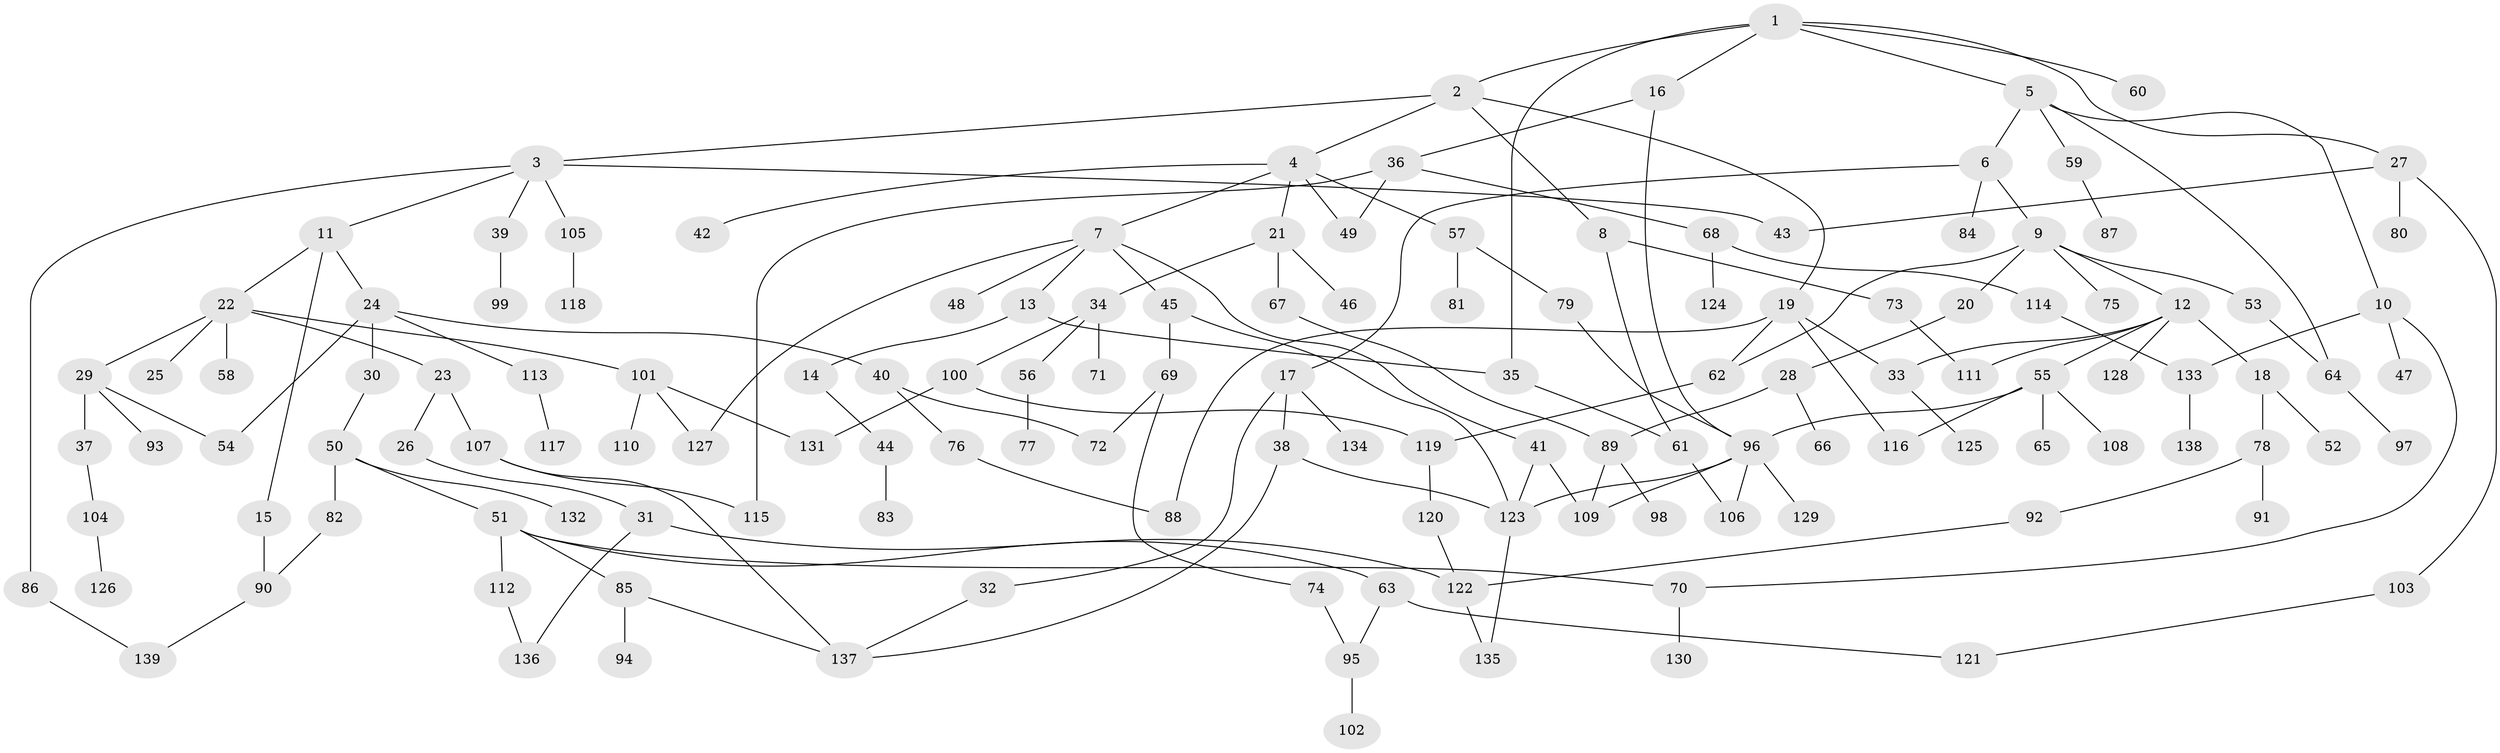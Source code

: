 // Generated by graph-tools (version 1.1) at 2025/49/03/09/25 03:49:17]
// undirected, 139 vertices, 176 edges
graph export_dot {
graph [start="1"]
  node [color=gray90,style=filled];
  1;
  2;
  3;
  4;
  5;
  6;
  7;
  8;
  9;
  10;
  11;
  12;
  13;
  14;
  15;
  16;
  17;
  18;
  19;
  20;
  21;
  22;
  23;
  24;
  25;
  26;
  27;
  28;
  29;
  30;
  31;
  32;
  33;
  34;
  35;
  36;
  37;
  38;
  39;
  40;
  41;
  42;
  43;
  44;
  45;
  46;
  47;
  48;
  49;
  50;
  51;
  52;
  53;
  54;
  55;
  56;
  57;
  58;
  59;
  60;
  61;
  62;
  63;
  64;
  65;
  66;
  67;
  68;
  69;
  70;
  71;
  72;
  73;
  74;
  75;
  76;
  77;
  78;
  79;
  80;
  81;
  82;
  83;
  84;
  85;
  86;
  87;
  88;
  89;
  90;
  91;
  92;
  93;
  94;
  95;
  96;
  97;
  98;
  99;
  100;
  101;
  102;
  103;
  104;
  105;
  106;
  107;
  108;
  109;
  110;
  111;
  112;
  113;
  114;
  115;
  116;
  117;
  118;
  119;
  120;
  121;
  122;
  123;
  124;
  125;
  126;
  127;
  128;
  129;
  130;
  131;
  132;
  133;
  134;
  135;
  136;
  137;
  138;
  139;
  1 -- 2;
  1 -- 5;
  1 -- 16;
  1 -- 27;
  1 -- 60;
  1 -- 35;
  2 -- 3;
  2 -- 4;
  2 -- 8;
  2 -- 19;
  3 -- 11;
  3 -- 39;
  3 -- 43;
  3 -- 86;
  3 -- 105;
  4 -- 7;
  4 -- 21;
  4 -- 42;
  4 -- 57;
  4 -- 49;
  5 -- 6;
  5 -- 10;
  5 -- 59;
  5 -- 64;
  6 -- 9;
  6 -- 17;
  6 -- 84;
  7 -- 13;
  7 -- 41;
  7 -- 45;
  7 -- 48;
  7 -- 127;
  8 -- 73;
  8 -- 61;
  9 -- 12;
  9 -- 20;
  9 -- 53;
  9 -- 75;
  9 -- 62;
  10 -- 47;
  10 -- 70;
  10 -- 133;
  11 -- 15;
  11 -- 22;
  11 -- 24;
  12 -- 18;
  12 -- 55;
  12 -- 111;
  12 -- 128;
  12 -- 33;
  13 -- 14;
  13 -- 35;
  14 -- 44;
  15 -- 90;
  16 -- 36;
  16 -- 96;
  17 -- 32;
  17 -- 38;
  17 -- 134;
  18 -- 52;
  18 -- 78;
  19 -- 33;
  19 -- 62;
  19 -- 116;
  19 -- 88;
  20 -- 28;
  21 -- 34;
  21 -- 46;
  21 -- 67;
  22 -- 23;
  22 -- 25;
  22 -- 29;
  22 -- 58;
  22 -- 101;
  23 -- 26;
  23 -- 107;
  24 -- 30;
  24 -- 40;
  24 -- 54;
  24 -- 113;
  26 -- 31;
  27 -- 80;
  27 -- 103;
  27 -- 43;
  28 -- 66;
  28 -- 89;
  29 -- 37;
  29 -- 93;
  29 -- 54;
  30 -- 50;
  31 -- 122;
  31 -- 136;
  32 -- 137;
  33 -- 125;
  34 -- 56;
  34 -- 71;
  34 -- 100;
  35 -- 61;
  36 -- 49;
  36 -- 68;
  36 -- 115;
  37 -- 104;
  38 -- 137;
  38 -- 123;
  39 -- 99;
  40 -- 72;
  40 -- 76;
  41 -- 109;
  41 -- 123;
  44 -- 83;
  45 -- 69;
  45 -- 123;
  50 -- 51;
  50 -- 82;
  50 -- 132;
  51 -- 63;
  51 -- 85;
  51 -- 112;
  51 -- 70;
  53 -- 64;
  55 -- 65;
  55 -- 108;
  55 -- 116;
  55 -- 96;
  56 -- 77;
  57 -- 79;
  57 -- 81;
  59 -- 87;
  61 -- 106;
  62 -- 119;
  63 -- 121;
  63 -- 95;
  64 -- 97;
  67 -- 89;
  68 -- 114;
  68 -- 124;
  69 -- 74;
  69 -- 72;
  70 -- 130;
  73 -- 111;
  74 -- 95;
  76 -- 88;
  78 -- 91;
  78 -- 92;
  79 -- 96;
  82 -- 90;
  85 -- 94;
  85 -- 137;
  86 -- 139;
  89 -- 98;
  89 -- 109;
  90 -- 139;
  92 -- 122;
  95 -- 102;
  96 -- 129;
  96 -- 123;
  96 -- 106;
  96 -- 109;
  100 -- 119;
  100 -- 131;
  101 -- 110;
  101 -- 127;
  101 -- 131;
  103 -- 121;
  104 -- 126;
  105 -- 118;
  107 -- 115;
  107 -- 137;
  112 -- 136;
  113 -- 117;
  114 -- 133;
  119 -- 120;
  120 -- 122;
  122 -- 135;
  123 -- 135;
  133 -- 138;
}
